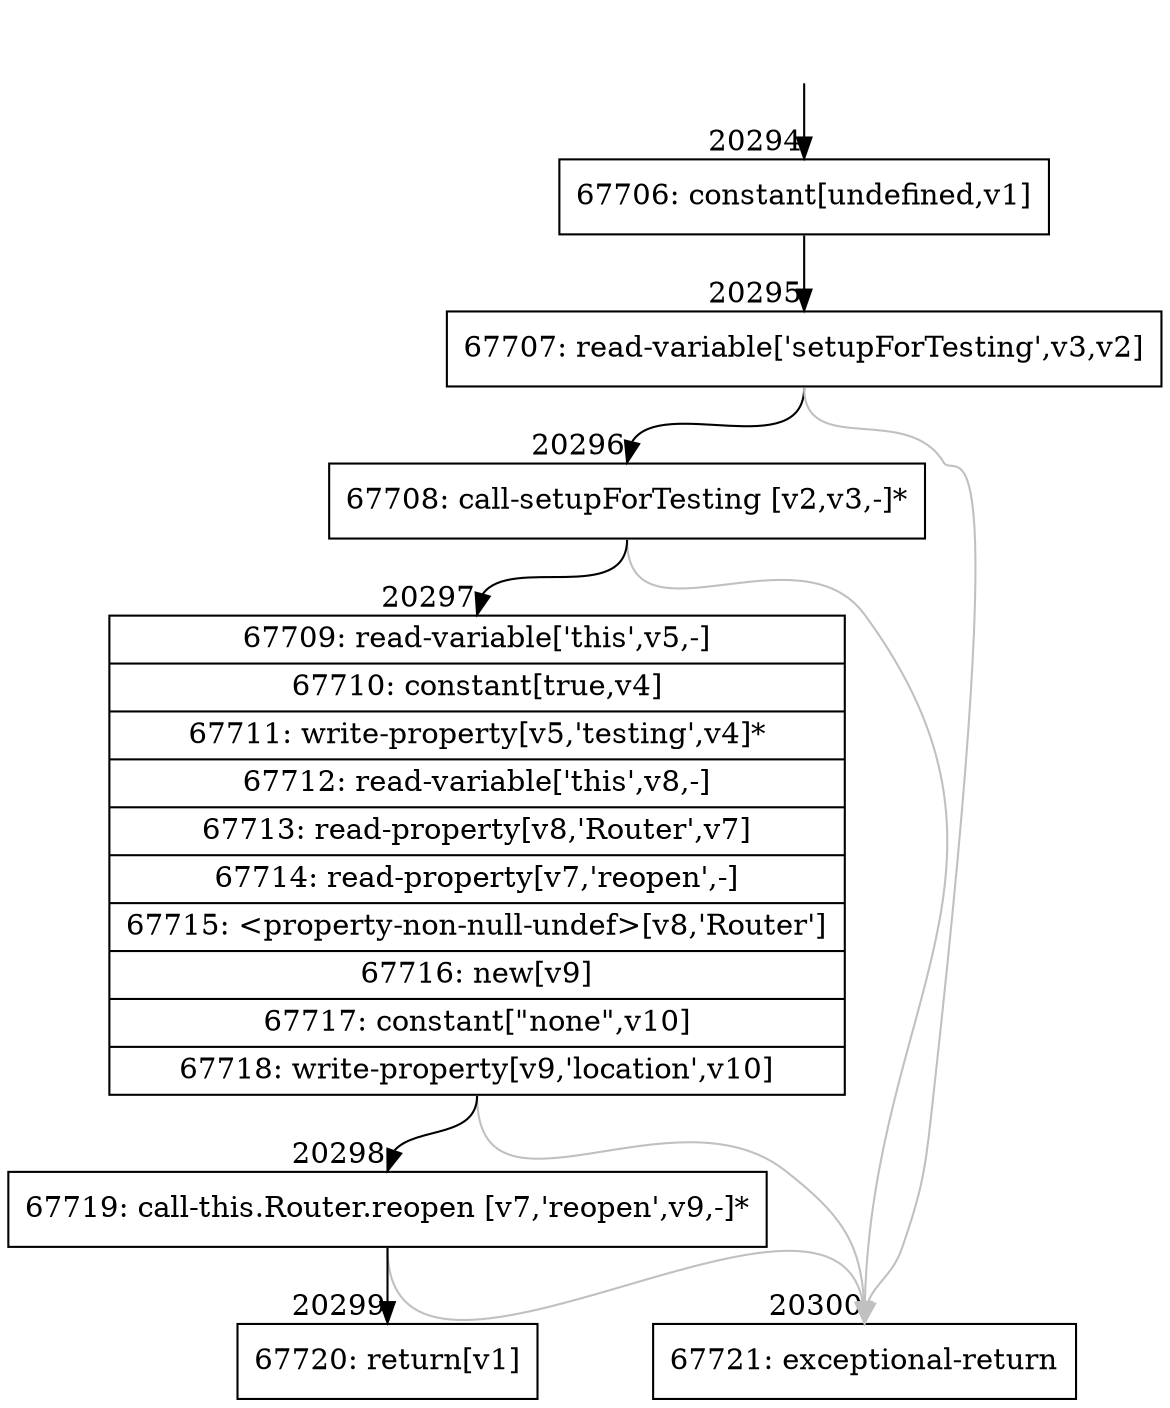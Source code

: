 digraph {
rankdir="TD"
BB_entry1768[shape=none,label=""];
BB_entry1768 -> BB20294 [tailport=s, headport=n, headlabel="    20294"]
BB20294 [shape=record label="{67706: constant[undefined,v1]}" ] 
BB20294 -> BB20295 [tailport=s, headport=n, headlabel="      20295"]
BB20295 [shape=record label="{67707: read-variable['setupForTesting',v3,v2]}" ] 
BB20295 -> BB20296 [tailport=s, headport=n, headlabel="      20296"]
BB20295 -> BB20300 [tailport=s, headport=n, color=gray, headlabel="      20300"]
BB20296 [shape=record label="{67708: call-setupForTesting [v2,v3,-]*}" ] 
BB20296 -> BB20297 [tailport=s, headport=n, headlabel="      20297"]
BB20296 -> BB20300 [tailport=s, headport=n, color=gray]
BB20297 [shape=record label="{67709: read-variable['this',v5,-]|67710: constant[true,v4]|67711: write-property[v5,'testing',v4]*|67712: read-variable['this',v8,-]|67713: read-property[v8,'Router',v7]|67714: read-property[v7,'reopen',-]|67715: \<property-non-null-undef\>[v8,'Router']|67716: new[v9]|67717: constant[\"none\",v10]|67718: write-property[v9,'location',v10]}" ] 
BB20297 -> BB20298 [tailport=s, headport=n, headlabel="      20298"]
BB20297 -> BB20300 [tailport=s, headport=n, color=gray]
BB20298 [shape=record label="{67719: call-this.Router.reopen [v7,'reopen',v9,-]*}" ] 
BB20298 -> BB20299 [tailport=s, headport=n, headlabel="      20299"]
BB20298 -> BB20300 [tailport=s, headport=n, color=gray]
BB20299 [shape=record label="{67720: return[v1]}" ] 
BB20300 [shape=record label="{67721: exceptional-return}" ] 
//#$~ 38104
}

